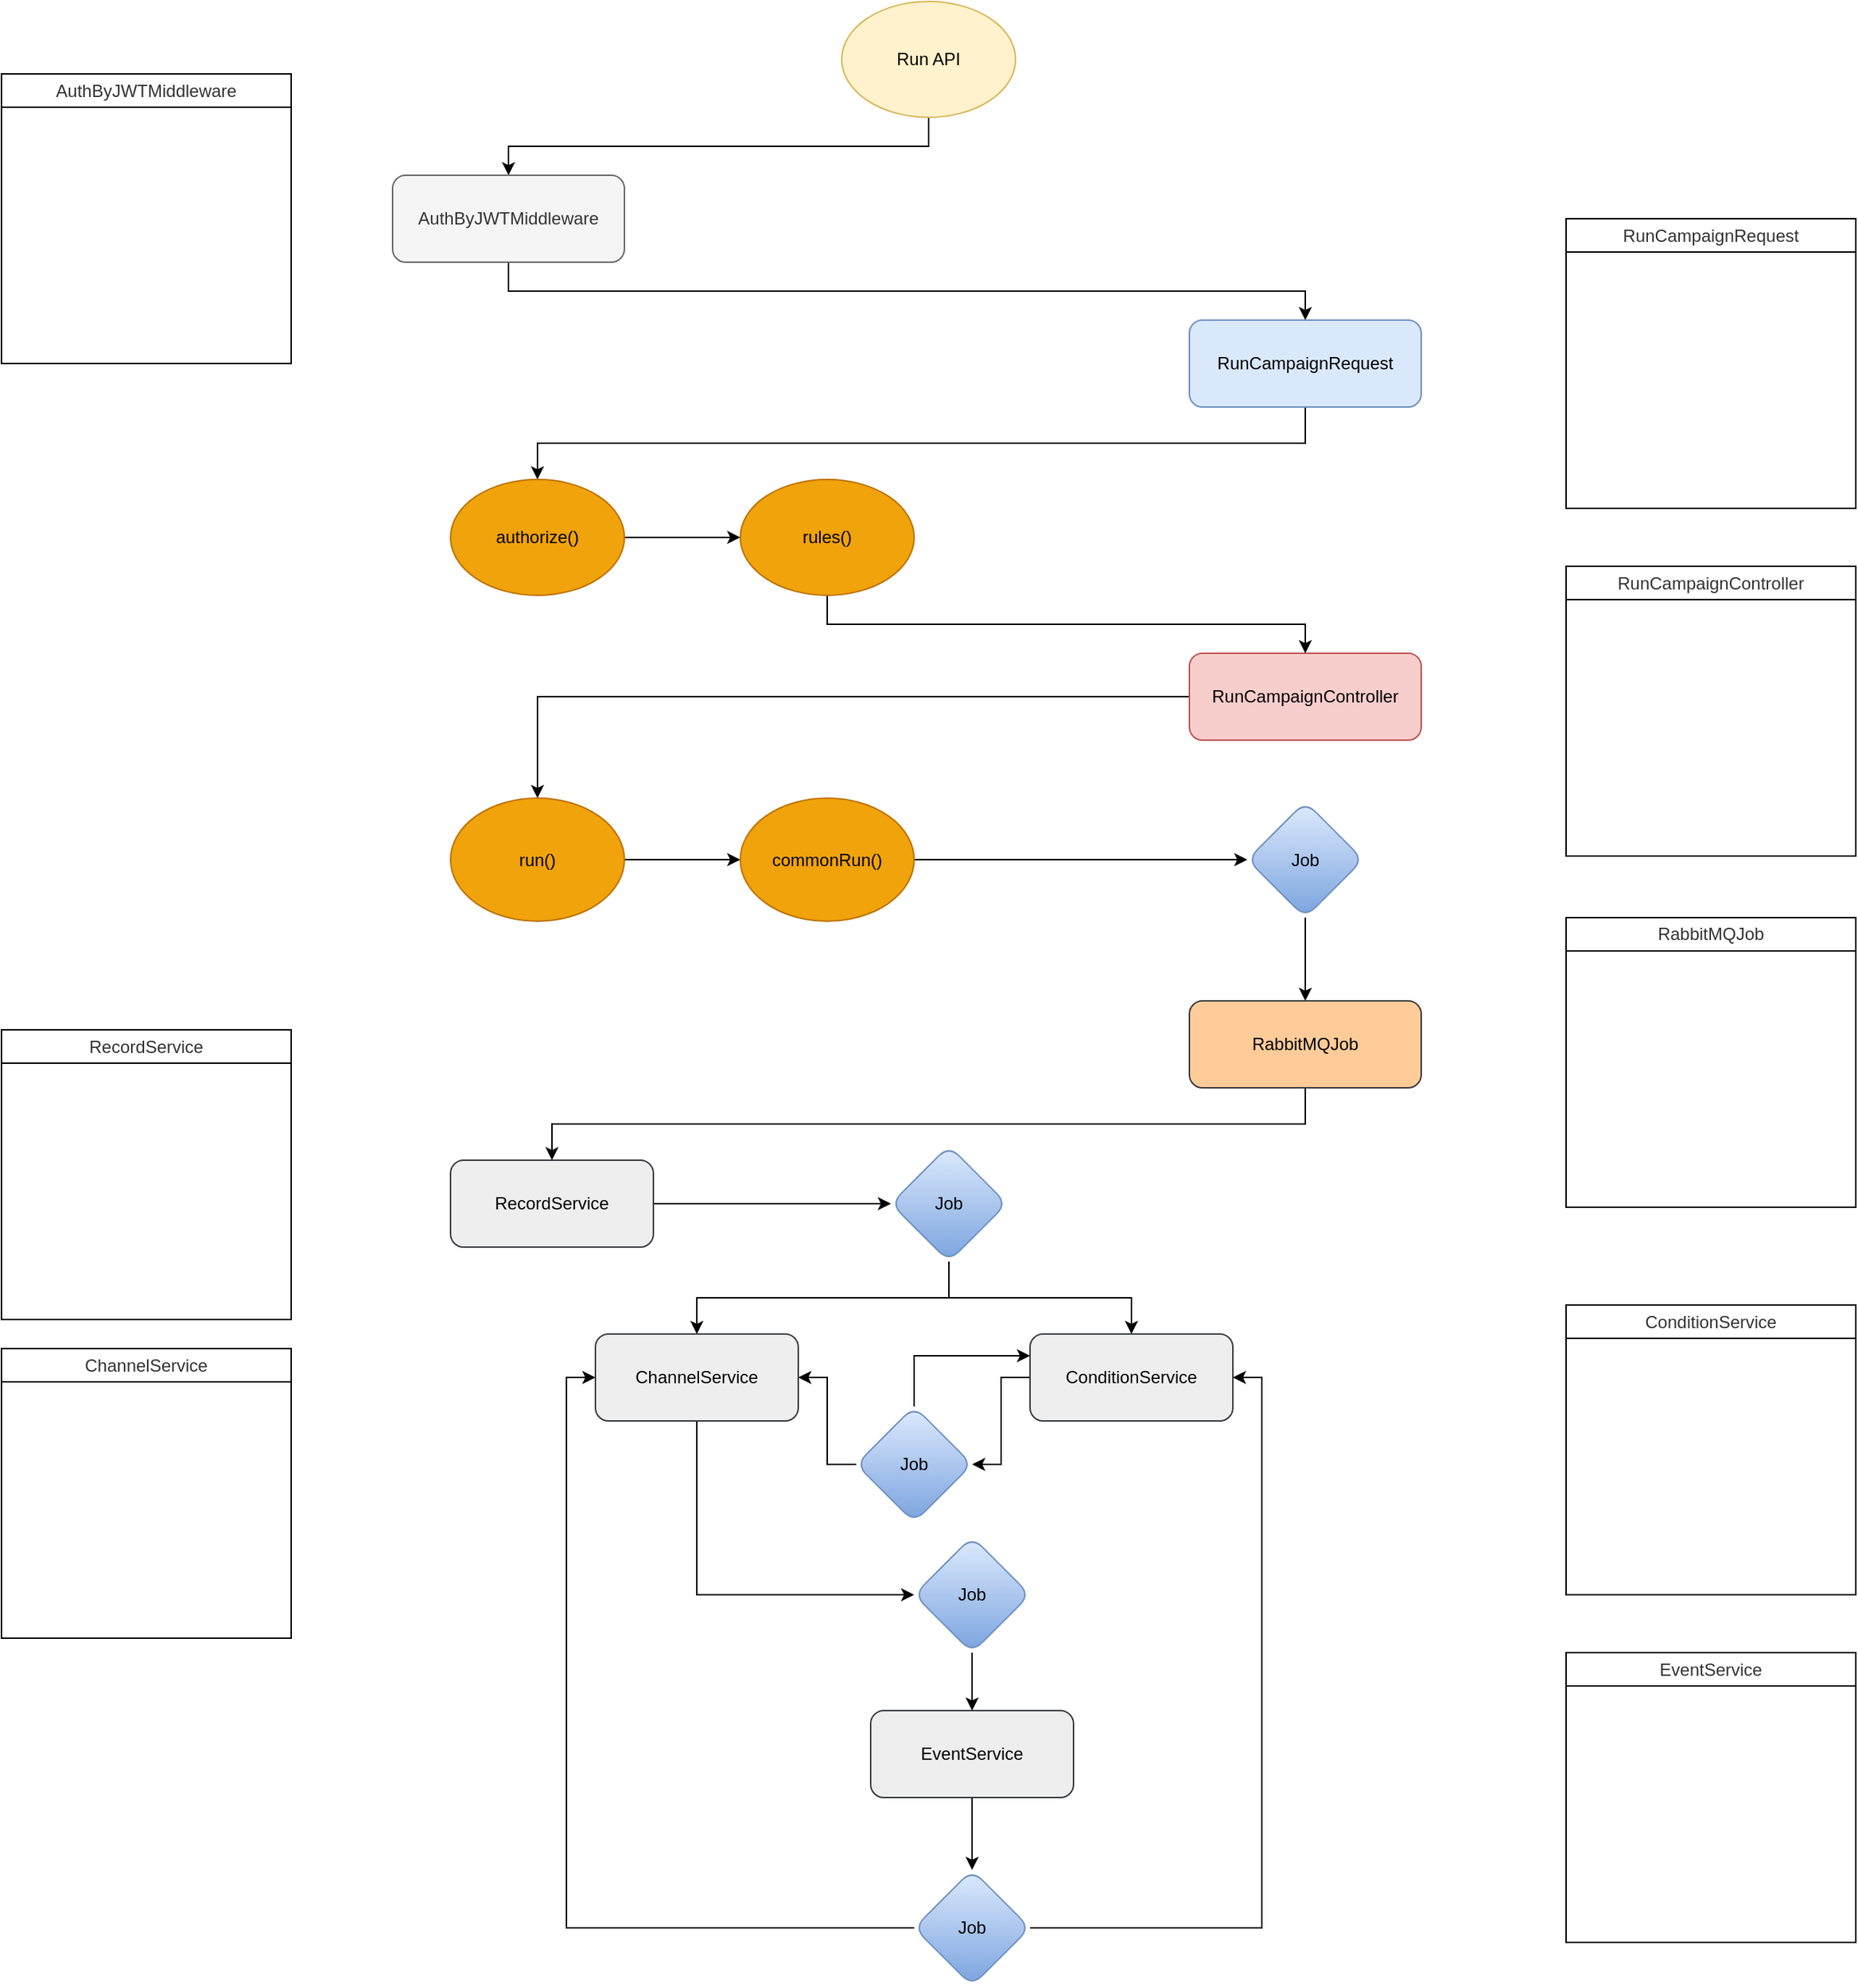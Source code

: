 <mxfile version="20.6.0" type="github">
  <diagram id="-uCUBRwucRaSAOFAAjXm" name="Page-1">
    <mxGraphModel dx="2249" dy="800" grid="1" gridSize="10" guides="1" tooltips="1" connect="1" arrows="1" fold="1" page="1" pageScale="1" pageWidth="827" pageHeight="1169" math="0" shadow="0">
      <root>
        <mxCell id="0" />
        <mxCell id="1" parent="0" />
        <mxCell id="ixgHzNMDdySwTx72Y3tY-3" style="edgeStyle=orthogonalEdgeStyle;rounded=0;orthogonalLoop=1;jettySize=auto;html=1;exitX=0.5;exitY=1;exitDx=0;exitDy=0;entryX=0.5;entryY=0;entryDx=0;entryDy=0;" edge="1" parent="1" source="ixgHzNMDdySwTx72Y3tY-1" target="ixgHzNMDdySwTx72Y3tY-2">
          <mxGeometry relative="1" as="geometry" />
        </mxCell>
        <mxCell id="ixgHzNMDdySwTx72Y3tY-1" value="Run API" style="ellipse;whiteSpace=wrap;html=1;fillColor=#fff2cc;strokeColor=#d6b656;" vertex="1" parent="1">
          <mxGeometry x="340" y="10" width="120" height="80" as="geometry" />
        </mxCell>
        <mxCell id="ixgHzNMDdySwTx72Y3tY-6" style="edgeStyle=orthogonalEdgeStyle;rounded=0;orthogonalLoop=1;jettySize=auto;html=1;exitX=0.5;exitY=1;exitDx=0;exitDy=0;entryX=0.5;entryY=0;entryDx=0;entryDy=0;" edge="1" parent="1" source="ixgHzNMDdySwTx72Y3tY-2" target="ixgHzNMDdySwTx72Y3tY-5">
          <mxGeometry relative="1" as="geometry" />
        </mxCell>
        <mxCell id="ixgHzNMDdySwTx72Y3tY-2" value="AuthByJWTMiddleware" style="rounded=1;whiteSpace=wrap;html=1;fillColor=#f5f5f5;fontColor=#333333;strokeColor=#666666;" vertex="1" parent="1">
          <mxGeometry x="30" y="130" width="160" height="60" as="geometry" />
        </mxCell>
        <mxCell id="ixgHzNMDdySwTx72Y3tY-14" style="edgeStyle=orthogonalEdgeStyle;rounded=0;orthogonalLoop=1;jettySize=auto;html=1;exitX=0.5;exitY=1;exitDx=0;exitDy=0;" edge="1" parent="1" source="ixgHzNMDdySwTx72Y3tY-5" target="ixgHzNMDdySwTx72Y3tY-12">
          <mxGeometry relative="1" as="geometry" />
        </mxCell>
        <mxCell id="ixgHzNMDdySwTx72Y3tY-5" value="RunCampaignRequest" style="rounded=1;whiteSpace=wrap;html=1;fillColor=#dae8fc;strokeColor=#6c8ebf;" vertex="1" parent="1">
          <mxGeometry x="580" y="230" width="160" height="60" as="geometry" />
        </mxCell>
        <mxCell id="ixgHzNMDdySwTx72Y3tY-19" value="" style="edgeStyle=orthogonalEdgeStyle;rounded=0;orthogonalLoop=1;jettySize=auto;html=1;" edge="1" parent="1" source="ixgHzNMDdySwTx72Y3tY-7" target="ixgHzNMDdySwTx72Y3tY-18">
          <mxGeometry relative="1" as="geometry" />
        </mxCell>
        <mxCell id="ixgHzNMDdySwTx72Y3tY-7" value="RunCampaignController" style="rounded=1;whiteSpace=wrap;html=1;fillColor=#f8cecc;strokeColor=#b85450;" vertex="1" parent="1">
          <mxGeometry x="580" y="460" width="160" height="60" as="geometry" />
        </mxCell>
        <mxCell id="ixgHzNMDdySwTx72Y3tY-16" value="" style="edgeStyle=orthogonalEdgeStyle;rounded=0;orthogonalLoop=1;jettySize=auto;html=1;" edge="1" parent="1" source="ixgHzNMDdySwTx72Y3tY-12" target="ixgHzNMDdySwTx72Y3tY-15">
          <mxGeometry relative="1" as="geometry" />
        </mxCell>
        <mxCell id="ixgHzNMDdySwTx72Y3tY-12" value="authorize()" style="ellipse;whiteSpace=wrap;html=1;fillColor=#f0a30a;strokeColor=#BD7000;fontColor=#000000;" vertex="1" parent="1">
          <mxGeometry x="70" y="340" width="120" height="80" as="geometry" />
        </mxCell>
        <mxCell id="ixgHzNMDdySwTx72Y3tY-17" style="edgeStyle=orthogonalEdgeStyle;rounded=0;orthogonalLoop=1;jettySize=auto;html=1;exitX=0.5;exitY=1;exitDx=0;exitDy=0;" edge="1" parent="1" source="ixgHzNMDdySwTx72Y3tY-15" target="ixgHzNMDdySwTx72Y3tY-7">
          <mxGeometry relative="1" as="geometry" />
        </mxCell>
        <mxCell id="ixgHzNMDdySwTx72Y3tY-15" value="rules()" style="ellipse;whiteSpace=wrap;html=1;fillColor=#f0a30a;strokeColor=#BD7000;fontColor=#000000;" vertex="1" parent="1">
          <mxGeometry x="270" y="340" width="120" height="80" as="geometry" />
        </mxCell>
        <mxCell id="ixgHzNMDdySwTx72Y3tY-23" value="" style="edgeStyle=orthogonalEdgeStyle;rounded=0;orthogonalLoop=1;jettySize=auto;html=1;" edge="1" parent="1" source="ixgHzNMDdySwTx72Y3tY-18" target="ixgHzNMDdySwTx72Y3tY-22">
          <mxGeometry relative="1" as="geometry" />
        </mxCell>
        <mxCell id="ixgHzNMDdySwTx72Y3tY-18" value="run()" style="ellipse;whiteSpace=wrap;html=1;fillColor=#f0a30a;strokeColor=#BD7000;rounded=1;fontColor=#000000;" vertex="1" parent="1">
          <mxGeometry x="70" y="560" width="120" height="85" as="geometry" />
        </mxCell>
        <mxCell id="ixgHzNMDdySwTx72Y3tY-25" value="" style="edgeStyle=orthogonalEdgeStyle;rounded=0;orthogonalLoop=1;jettySize=auto;html=1;" edge="1" parent="1" source="ixgHzNMDdySwTx72Y3tY-22" target="ixgHzNMDdySwTx72Y3tY-24">
          <mxGeometry relative="1" as="geometry" />
        </mxCell>
        <mxCell id="ixgHzNMDdySwTx72Y3tY-22" value="commonRun()" style="ellipse;whiteSpace=wrap;html=1;fillColor=#f0a30a;strokeColor=#BD7000;rounded=1;fontColor=#000000;" vertex="1" parent="1">
          <mxGeometry x="270" y="560" width="120" height="85" as="geometry" />
        </mxCell>
        <mxCell id="ixgHzNMDdySwTx72Y3tY-27" style="edgeStyle=orthogonalEdgeStyle;rounded=0;orthogonalLoop=1;jettySize=auto;html=1;exitX=0.5;exitY=1;exitDx=0;exitDy=0;entryX=0.5;entryY=0;entryDx=0;entryDy=0;" edge="1" parent="1" source="ixgHzNMDdySwTx72Y3tY-24" target="ixgHzNMDdySwTx72Y3tY-26">
          <mxGeometry relative="1" as="geometry" />
        </mxCell>
        <mxCell id="ixgHzNMDdySwTx72Y3tY-24" value="Job" style="rhombus;whiteSpace=wrap;html=1;rounded=1;fillColor=#dae8fc;strokeColor=#6c8ebf;gradientColor=#7ea6e0;" vertex="1" parent="1">
          <mxGeometry x="620" y="562.5" width="80" height="80" as="geometry" />
        </mxCell>
        <mxCell id="ixgHzNMDdySwTx72Y3tY-30" style="edgeStyle=orthogonalEdgeStyle;rounded=0;orthogonalLoop=1;jettySize=auto;html=1;exitX=0.5;exitY=1;exitDx=0;exitDy=0;" edge="1" parent="1" source="ixgHzNMDdySwTx72Y3tY-26" target="ixgHzNMDdySwTx72Y3tY-28">
          <mxGeometry relative="1" as="geometry" />
        </mxCell>
        <mxCell id="ixgHzNMDdySwTx72Y3tY-26" value="RabbitMQJob" style="rounded=1;whiteSpace=wrap;html=1;fillColor=#ffcc99;strokeColor=#36393d;" vertex="1" parent="1">
          <mxGeometry x="580" y="700" width="160" height="60" as="geometry" />
        </mxCell>
        <mxCell id="ixgHzNMDdySwTx72Y3tY-33" style="edgeStyle=orthogonalEdgeStyle;rounded=0;orthogonalLoop=1;jettySize=auto;html=1;exitX=1;exitY=0.5;exitDx=0;exitDy=0;entryX=0;entryY=0.5;entryDx=0;entryDy=0;" edge="1" parent="1" source="ixgHzNMDdySwTx72Y3tY-28" target="ixgHzNMDdySwTx72Y3tY-32">
          <mxGeometry relative="1" as="geometry" />
        </mxCell>
        <mxCell id="ixgHzNMDdySwTx72Y3tY-28" value="RecordService" style="rounded=1;whiteSpace=wrap;html=1;fillColor=#eeeeee;strokeColor=#36393d;" vertex="1" parent="1">
          <mxGeometry x="70" y="810" width="140" height="60" as="geometry" />
        </mxCell>
        <mxCell id="ixgHzNMDdySwTx72Y3tY-37" style="edgeStyle=orthogonalEdgeStyle;rounded=0;orthogonalLoop=1;jettySize=auto;html=1;exitX=0.5;exitY=1;exitDx=0;exitDy=0;" edge="1" parent="1" source="ixgHzNMDdySwTx72Y3tY-32" target="ixgHzNMDdySwTx72Y3tY-35">
          <mxGeometry relative="1" as="geometry" />
        </mxCell>
        <mxCell id="ixgHzNMDdySwTx72Y3tY-38" style="edgeStyle=orthogonalEdgeStyle;rounded=0;orthogonalLoop=1;jettySize=auto;html=1;exitX=0.5;exitY=1;exitDx=0;exitDy=0;" edge="1" parent="1" source="ixgHzNMDdySwTx72Y3tY-32" target="ixgHzNMDdySwTx72Y3tY-36">
          <mxGeometry relative="1" as="geometry" />
        </mxCell>
        <mxCell id="ixgHzNMDdySwTx72Y3tY-32" value="Job" style="rhombus;whiteSpace=wrap;html=1;rounded=1;fillColor=#dae8fc;strokeColor=#6c8ebf;gradientColor=#7ea6e0;" vertex="1" parent="1">
          <mxGeometry x="374" y="800" width="80" height="80" as="geometry" />
        </mxCell>
        <mxCell id="ixgHzNMDdySwTx72Y3tY-45" style="edgeStyle=orthogonalEdgeStyle;rounded=0;orthogonalLoop=1;jettySize=auto;html=1;exitX=0.5;exitY=1;exitDx=0;exitDy=0;entryX=0;entryY=0.5;entryDx=0;entryDy=0;" edge="1" parent="1" source="ixgHzNMDdySwTx72Y3tY-35" target="ixgHzNMDdySwTx72Y3tY-44">
          <mxGeometry relative="1" as="geometry" />
        </mxCell>
        <mxCell id="ixgHzNMDdySwTx72Y3tY-35" value="ChannelService" style="rounded=1;whiteSpace=wrap;html=1;fillColor=#eeeeee;strokeColor=#36393d;" vertex="1" parent="1">
          <mxGeometry x="170" y="930" width="140" height="60" as="geometry" />
        </mxCell>
        <mxCell id="ixgHzNMDdySwTx72Y3tY-54" style="edgeStyle=orthogonalEdgeStyle;rounded=0;orthogonalLoop=1;jettySize=auto;html=1;exitX=0;exitY=0.5;exitDx=0;exitDy=0;entryX=1;entryY=0.5;entryDx=0;entryDy=0;" edge="1" parent="1" source="ixgHzNMDdySwTx72Y3tY-36" target="ixgHzNMDdySwTx72Y3tY-53">
          <mxGeometry relative="1" as="geometry" />
        </mxCell>
        <mxCell id="ixgHzNMDdySwTx72Y3tY-36" value="ConditionService" style="rounded=1;whiteSpace=wrap;html=1;fillColor=#eeeeee;strokeColor=#36393d;" vertex="1" parent="1">
          <mxGeometry x="470" y="930" width="140" height="60" as="geometry" />
        </mxCell>
        <mxCell id="ixgHzNMDdySwTx72Y3tY-48" style="edgeStyle=orthogonalEdgeStyle;rounded=0;orthogonalLoop=1;jettySize=auto;html=1;exitX=0.5;exitY=1;exitDx=0;exitDy=0;" edge="1" parent="1" source="ixgHzNMDdySwTx72Y3tY-40" target="ixgHzNMDdySwTx72Y3tY-47">
          <mxGeometry relative="1" as="geometry" />
        </mxCell>
        <mxCell id="ixgHzNMDdySwTx72Y3tY-40" value="EventService" style="rounded=1;whiteSpace=wrap;html=1;fillColor=#eeeeee;strokeColor=#36393d;" vertex="1" parent="1">
          <mxGeometry x="360" y="1190" width="140" height="60" as="geometry" />
        </mxCell>
        <mxCell id="ixgHzNMDdySwTx72Y3tY-46" style="edgeStyle=orthogonalEdgeStyle;rounded=0;orthogonalLoop=1;jettySize=auto;html=1;exitX=0.5;exitY=1;exitDx=0;exitDy=0;" edge="1" parent="1" source="ixgHzNMDdySwTx72Y3tY-44" target="ixgHzNMDdySwTx72Y3tY-40">
          <mxGeometry relative="1" as="geometry" />
        </mxCell>
        <mxCell id="ixgHzNMDdySwTx72Y3tY-44" value="Job" style="rhombus;whiteSpace=wrap;html=1;rounded=1;fillColor=#dae8fc;strokeColor=#6c8ebf;gradientColor=#7ea6e0;" vertex="1" parent="1">
          <mxGeometry x="390" y="1070" width="80" height="80" as="geometry" />
        </mxCell>
        <mxCell id="ixgHzNMDdySwTx72Y3tY-50" style="edgeStyle=orthogonalEdgeStyle;rounded=0;orthogonalLoop=1;jettySize=auto;html=1;exitX=1;exitY=0.5;exitDx=0;exitDy=0;entryX=1;entryY=0.5;entryDx=0;entryDy=0;" edge="1" parent="1" source="ixgHzNMDdySwTx72Y3tY-47" target="ixgHzNMDdySwTx72Y3tY-36">
          <mxGeometry relative="1" as="geometry" />
        </mxCell>
        <mxCell id="ixgHzNMDdySwTx72Y3tY-51" style="edgeStyle=orthogonalEdgeStyle;rounded=0;orthogonalLoop=1;jettySize=auto;html=1;exitX=0;exitY=0.5;exitDx=0;exitDy=0;entryX=0;entryY=0.5;entryDx=0;entryDy=0;" edge="1" parent="1" source="ixgHzNMDdySwTx72Y3tY-47" target="ixgHzNMDdySwTx72Y3tY-35">
          <mxGeometry relative="1" as="geometry" />
        </mxCell>
        <mxCell id="ixgHzNMDdySwTx72Y3tY-47" value="Job" style="rhombus;whiteSpace=wrap;html=1;rounded=1;fillColor=#dae8fc;strokeColor=#6c8ebf;gradientColor=#7ea6e0;" vertex="1" parent="1">
          <mxGeometry x="390" y="1300" width="80" height="80" as="geometry" />
        </mxCell>
        <mxCell id="ixgHzNMDdySwTx72Y3tY-55" style="edgeStyle=orthogonalEdgeStyle;rounded=0;orthogonalLoop=1;jettySize=auto;html=1;exitX=0;exitY=0.5;exitDx=0;exitDy=0;entryX=1;entryY=0.5;entryDx=0;entryDy=0;" edge="1" parent="1" source="ixgHzNMDdySwTx72Y3tY-53" target="ixgHzNMDdySwTx72Y3tY-35">
          <mxGeometry relative="1" as="geometry" />
        </mxCell>
        <mxCell id="ixgHzNMDdySwTx72Y3tY-56" style="edgeStyle=orthogonalEdgeStyle;rounded=0;orthogonalLoop=1;jettySize=auto;html=1;exitX=0.5;exitY=0;exitDx=0;exitDy=0;entryX=0;entryY=0.25;entryDx=0;entryDy=0;" edge="1" parent="1" source="ixgHzNMDdySwTx72Y3tY-53" target="ixgHzNMDdySwTx72Y3tY-36">
          <mxGeometry relative="1" as="geometry" />
        </mxCell>
        <mxCell id="ixgHzNMDdySwTx72Y3tY-53" value="Job" style="rhombus;whiteSpace=wrap;html=1;rounded=1;fillColor=#dae8fc;strokeColor=#6c8ebf;gradientColor=#7ea6e0;" vertex="1" parent="1">
          <mxGeometry x="350" y="980" width="80" height="80" as="geometry" />
        </mxCell>
        <mxCell id="ixgHzNMDdySwTx72Y3tY-57" value="&lt;span style=&quot;color: rgb(51, 51, 51); font-weight: 400;&quot;&gt;AuthByJWTMiddleware&lt;/span&gt;" style="swimlane;whiteSpace=wrap;html=1;startSize=23;" vertex="1" parent="1">
          <mxGeometry x="-240" y="60" width="200" height="200" as="geometry" />
        </mxCell>
        <mxCell id="ixgHzNMDdySwTx72Y3tY-58" value="&lt;span style=&quot;color: rgb(51, 51, 51); font-weight: 400;&quot;&gt;RunCampaignRequest&lt;/span&gt;" style="swimlane;whiteSpace=wrap;html=1;startSize=23;" vertex="1" parent="1">
          <mxGeometry x="840" y="160" width="200" height="200" as="geometry" />
        </mxCell>
        <mxCell id="ixgHzNMDdySwTx72Y3tY-59" value="&lt;span style=&quot;color: rgb(51, 51, 51); font-weight: 400;&quot;&gt;RunCampaignController&lt;/span&gt;" style="swimlane;whiteSpace=wrap;html=1;startSize=23;" vertex="1" parent="1">
          <mxGeometry x="840" y="400" width="200" height="200" as="geometry" />
        </mxCell>
        <mxCell id="ixgHzNMDdySwTx72Y3tY-60" value="&lt;span style=&quot;color: rgb(51, 51, 51); font-weight: 400;&quot;&gt;RabbitMQJob&lt;br&gt;&lt;/span&gt;" style="swimlane;whiteSpace=wrap;html=1;startSize=23;" vertex="1" parent="1">
          <mxGeometry x="840" y="642.5" width="200" height="200" as="geometry" />
        </mxCell>
        <mxCell id="ixgHzNMDdySwTx72Y3tY-61" value="&lt;span style=&quot;color: rgb(51, 51, 51); font-weight: 400;&quot;&gt;RecordService&lt;br&gt;&lt;/span&gt;" style="swimlane;whiteSpace=wrap;html=1;startSize=23;" vertex="1" parent="1">
          <mxGeometry x="-240" y="720" width="200" height="200" as="geometry" />
        </mxCell>
        <mxCell id="ixgHzNMDdySwTx72Y3tY-62" value="&lt;span style=&quot;color: rgb(51, 51, 51); font-weight: 400;&quot;&gt;ChannelService&lt;/span&gt;" style="swimlane;whiteSpace=wrap;html=1;startSize=23;" vertex="1" parent="1">
          <mxGeometry x="-240" y="940" width="200" height="200" as="geometry" />
        </mxCell>
        <mxCell id="ixgHzNMDdySwTx72Y3tY-63" value="&lt;span style=&quot;color: rgb(51, 51, 51); font-weight: 400;&quot;&gt;ConditionService&lt;/span&gt;" style="swimlane;whiteSpace=wrap;html=1;startSize=23;" vertex="1" parent="1">
          <mxGeometry x="840" y="910" width="200" height="200" as="geometry" />
        </mxCell>
        <mxCell id="ixgHzNMDdySwTx72Y3tY-64" value="&lt;span style=&quot;color: rgb(51, 51, 51); font-weight: 400;&quot;&gt;EventService&lt;/span&gt;" style="swimlane;whiteSpace=wrap;html=1;startSize=23;" vertex="1" parent="1">
          <mxGeometry x="840" y="1150" width="200" height="200" as="geometry" />
        </mxCell>
      </root>
    </mxGraphModel>
  </diagram>
</mxfile>
